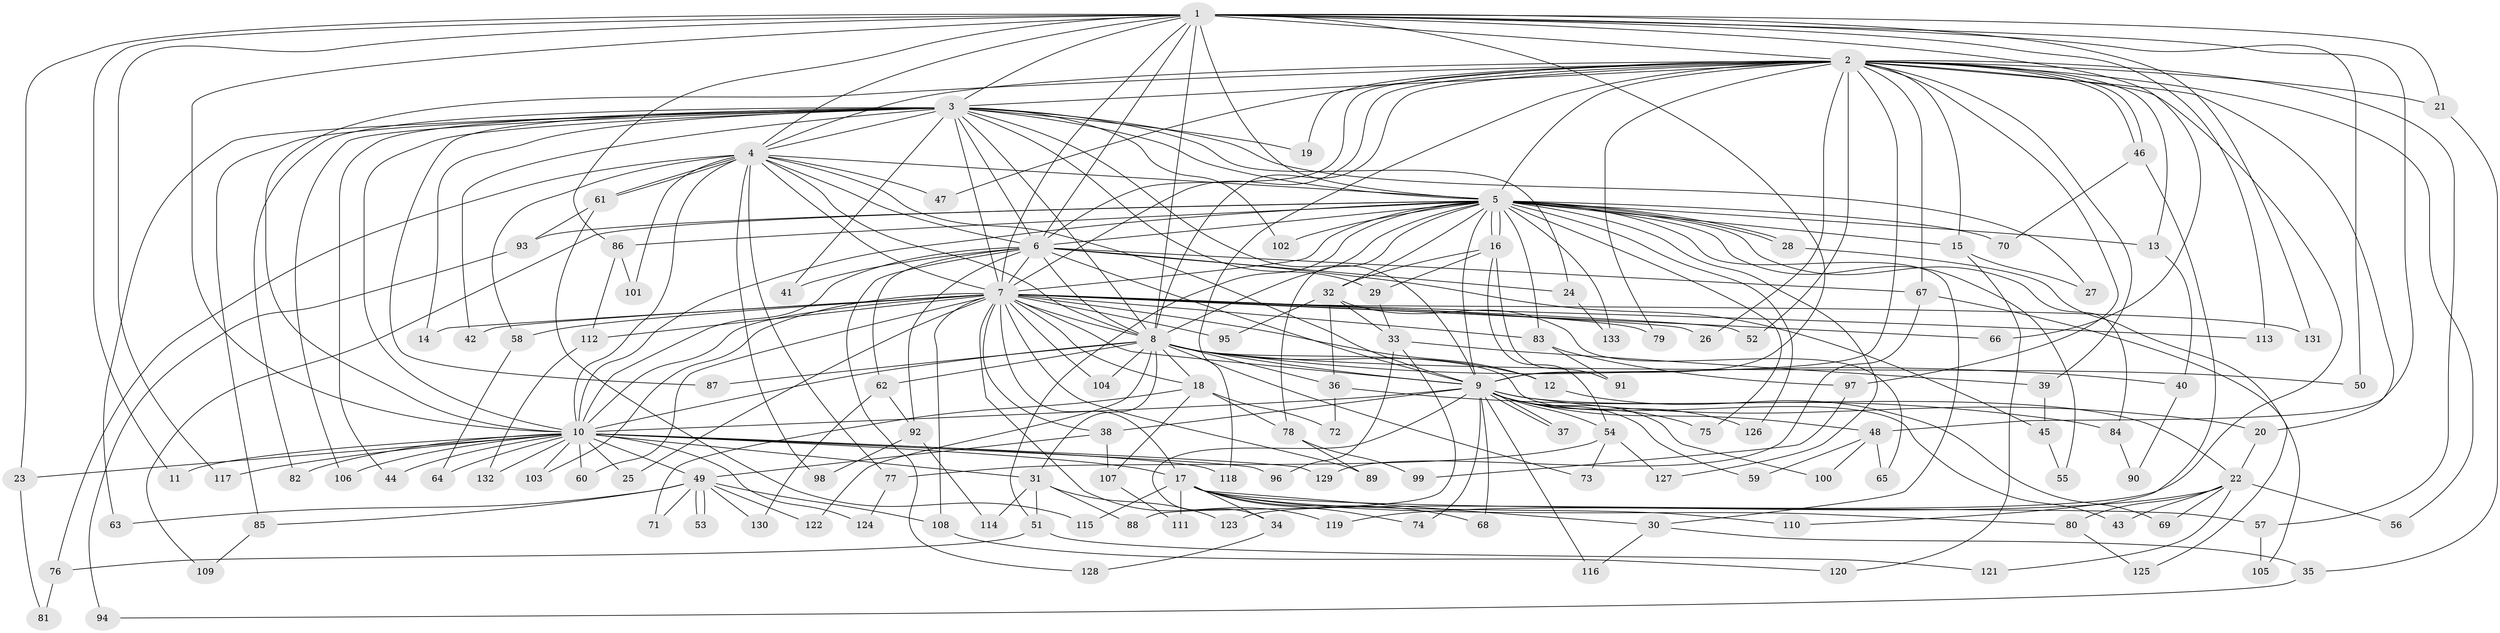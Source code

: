// Generated by graph-tools (version 1.1) at 2025/14/03/09/25 04:14:15]
// undirected, 133 vertices, 291 edges
graph export_dot {
graph [start="1"]
  node [color=gray90,style=filled];
  1;
  2;
  3;
  4;
  5;
  6;
  7;
  8;
  9;
  10;
  11;
  12;
  13;
  14;
  15;
  16;
  17;
  18;
  19;
  20;
  21;
  22;
  23;
  24;
  25;
  26;
  27;
  28;
  29;
  30;
  31;
  32;
  33;
  34;
  35;
  36;
  37;
  38;
  39;
  40;
  41;
  42;
  43;
  44;
  45;
  46;
  47;
  48;
  49;
  50;
  51;
  52;
  53;
  54;
  55;
  56;
  57;
  58;
  59;
  60;
  61;
  62;
  63;
  64;
  65;
  66;
  67;
  68;
  69;
  70;
  71;
  72;
  73;
  74;
  75;
  76;
  77;
  78;
  79;
  80;
  81;
  82;
  83;
  84;
  85;
  86;
  87;
  88;
  89;
  90;
  91;
  92;
  93;
  94;
  95;
  96;
  97;
  98;
  99;
  100;
  101;
  102;
  103;
  104;
  105;
  106;
  107;
  108;
  109;
  110;
  111;
  112;
  113;
  114;
  115;
  116;
  117;
  118;
  119;
  120;
  121;
  122;
  123;
  124;
  125;
  126;
  127;
  128;
  129;
  130;
  131;
  132;
  133;
  1 -- 2;
  1 -- 3;
  1 -- 4;
  1 -- 5;
  1 -- 6;
  1 -- 7;
  1 -- 8;
  1 -- 9;
  1 -- 10;
  1 -- 11;
  1 -- 21;
  1 -- 23;
  1 -- 48;
  1 -- 50;
  1 -- 66;
  1 -- 86;
  1 -- 113;
  1 -- 117;
  1 -- 131;
  2 -- 3;
  2 -- 4;
  2 -- 5;
  2 -- 6;
  2 -- 7;
  2 -- 8;
  2 -- 9;
  2 -- 10;
  2 -- 13;
  2 -- 15;
  2 -- 19;
  2 -- 20;
  2 -- 21;
  2 -- 26;
  2 -- 39;
  2 -- 46;
  2 -- 46;
  2 -- 47;
  2 -- 52;
  2 -- 56;
  2 -- 57;
  2 -- 67;
  2 -- 79;
  2 -- 97;
  2 -- 118;
  2 -- 123;
  3 -- 4;
  3 -- 5;
  3 -- 6;
  3 -- 7;
  3 -- 8;
  3 -- 9;
  3 -- 10;
  3 -- 14;
  3 -- 19;
  3 -- 24;
  3 -- 27;
  3 -- 29;
  3 -- 41;
  3 -- 42;
  3 -- 44;
  3 -- 63;
  3 -- 82;
  3 -- 85;
  3 -- 87;
  3 -- 102;
  3 -- 106;
  4 -- 5;
  4 -- 6;
  4 -- 7;
  4 -- 8;
  4 -- 9;
  4 -- 10;
  4 -- 47;
  4 -- 58;
  4 -- 61;
  4 -- 61;
  4 -- 76;
  4 -- 77;
  4 -- 98;
  4 -- 101;
  5 -- 6;
  5 -- 7;
  5 -- 8;
  5 -- 9;
  5 -- 10;
  5 -- 13;
  5 -- 15;
  5 -- 16;
  5 -- 16;
  5 -- 28;
  5 -- 28;
  5 -- 30;
  5 -- 32;
  5 -- 51;
  5 -- 55;
  5 -- 70;
  5 -- 75;
  5 -- 78;
  5 -- 83;
  5 -- 84;
  5 -- 86;
  5 -- 93;
  5 -- 102;
  5 -- 109;
  5 -- 126;
  5 -- 127;
  5 -- 133;
  6 -- 7;
  6 -- 8;
  6 -- 9;
  6 -- 10;
  6 -- 24;
  6 -- 41;
  6 -- 45;
  6 -- 62;
  6 -- 67;
  6 -- 92;
  6 -- 128;
  7 -- 8;
  7 -- 9;
  7 -- 10;
  7 -- 12;
  7 -- 14;
  7 -- 17;
  7 -- 18;
  7 -- 25;
  7 -- 26;
  7 -- 38;
  7 -- 42;
  7 -- 52;
  7 -- 58;
  7 -- 60;
  7 -- 66;
  7 -- 79;
  7 -- 83;
  7 -- 89;
  7 -- 95;
  7 -- 103;
  7 -- 104;
  7 -- 108;
  7 -- 112;
  7 -- 113;
  7 -- 119;
  7 -- 131;
  8 -- 9;
  8 -- 10;
  8 -- 12;
  8 -- 18;
  8 -- 31;
  8 -- 36;
  8 -- 40;
  8 -- 43;
  8 -- 50;
  8 -- 62;
  8 -- 73;
  8 -- 87;
  8 -- 104;
  8 -- 122;
  9 -- 10;
  9 -- 20;
  9 -- 22;
  9 -- 34;
  9 -- 37;
  9 -- 37;
  9 -- 38;
  9 -- 48;
  9 -- 54;
  9 -- 59;
  9 -- 68;
  9 -- 74;
  9 -- 75;
  9 -- 100;
  9 -- 116;
  9 -- 126;
  10 -- 11;
  10 -- 17;
  10 -- 23;
  10 -- 25;
  10 -- 31;
  10 -- 44;
  10 -- 49;
  10 -- 60;
  10 -- 64;
  10 -- 82;
  10 -- 96;
  10 -- 103;
  10 -- 106;
  10 -- 117;
  10 -- 118;
  10 -- 124;
  10 -- 129;
  10 -- 132;
  12 -- 69;
  13 -- 40;
  15 -- 27;
  15 -- 120;
  16 -- 29;
  16 -- 32;
  16 -- 54;
  16 -- 91;
  17 -- 30;
  17 -- 34;
  17 -- 57;
  17 -- 68;
  17 -- 74;
  17 -- 80;
  17 -- 110;
  17 -- 111;
  17 -- 115;
  18 -- 71;
  18 -- 72;
  18 -- 78;
  18 -- 107;
  20 -- 22;
  21 -- 35;
  22 -- 43;
  22 -- 56;
  22 -- 69;
  22 -- 80;
  22 -- 119;
  22 -- 121;
  23 -- 81;
  24 -- 133;
  28 -- 125;
  29 -- 33;
  30 -- 35;
  30 -- 116;
  31 -- 51;
  31 -- 88;
  31 -- 114;
  31 -- 123;
  32 -- 33;
  32 -- 36;
  32 -- 65;
  32 -- 95;
  33 -- 39;
  33 -- 88;
  33 -- 96;
  34 -- 128;
  35 -- 94;
  36 -- 72;
  36 -- 84;
  38 -- 49;
  38 -- 107;
  39 -- 45;
  40 -- 90;
  45 -- 55;
  46 -- 70;
  46 -- 110;
  48 -- 59;
  48 -- 65;
  48 -- 100;
  49 -- 53;
  49 -- 53;
  49 -- 63;
  49 -- 71;
  49 -- 85;
  49 -- 108;
  49 -- 122;
  49 -- 130;
  51 -- 76;
  51 -- 121;
  54 -- 73;
  54 -- 77;
  54 -- 127;
  57 -- 105;
  58 -- 64;
  61 -- 93;
  61 -- 115;
  62 -- 92;
  62 -- 130;
  67 -- 105;
  67 -- 129;
  76 -- 81;
  77 -- 124;
  78 -- 89;
  78 -- 99;
  80 -- 125;
  83 -- 91;
  83 -- 97;
  84 -- 90;
  85 -- 109;
  86 -- 101;
  86 -- 112;
  92 -- 98;
  92 -- 114;
  93 -- 94;
  97 -- 99;
  107 -- 111;
  108 -- 120;
  112 -- 132;
}
